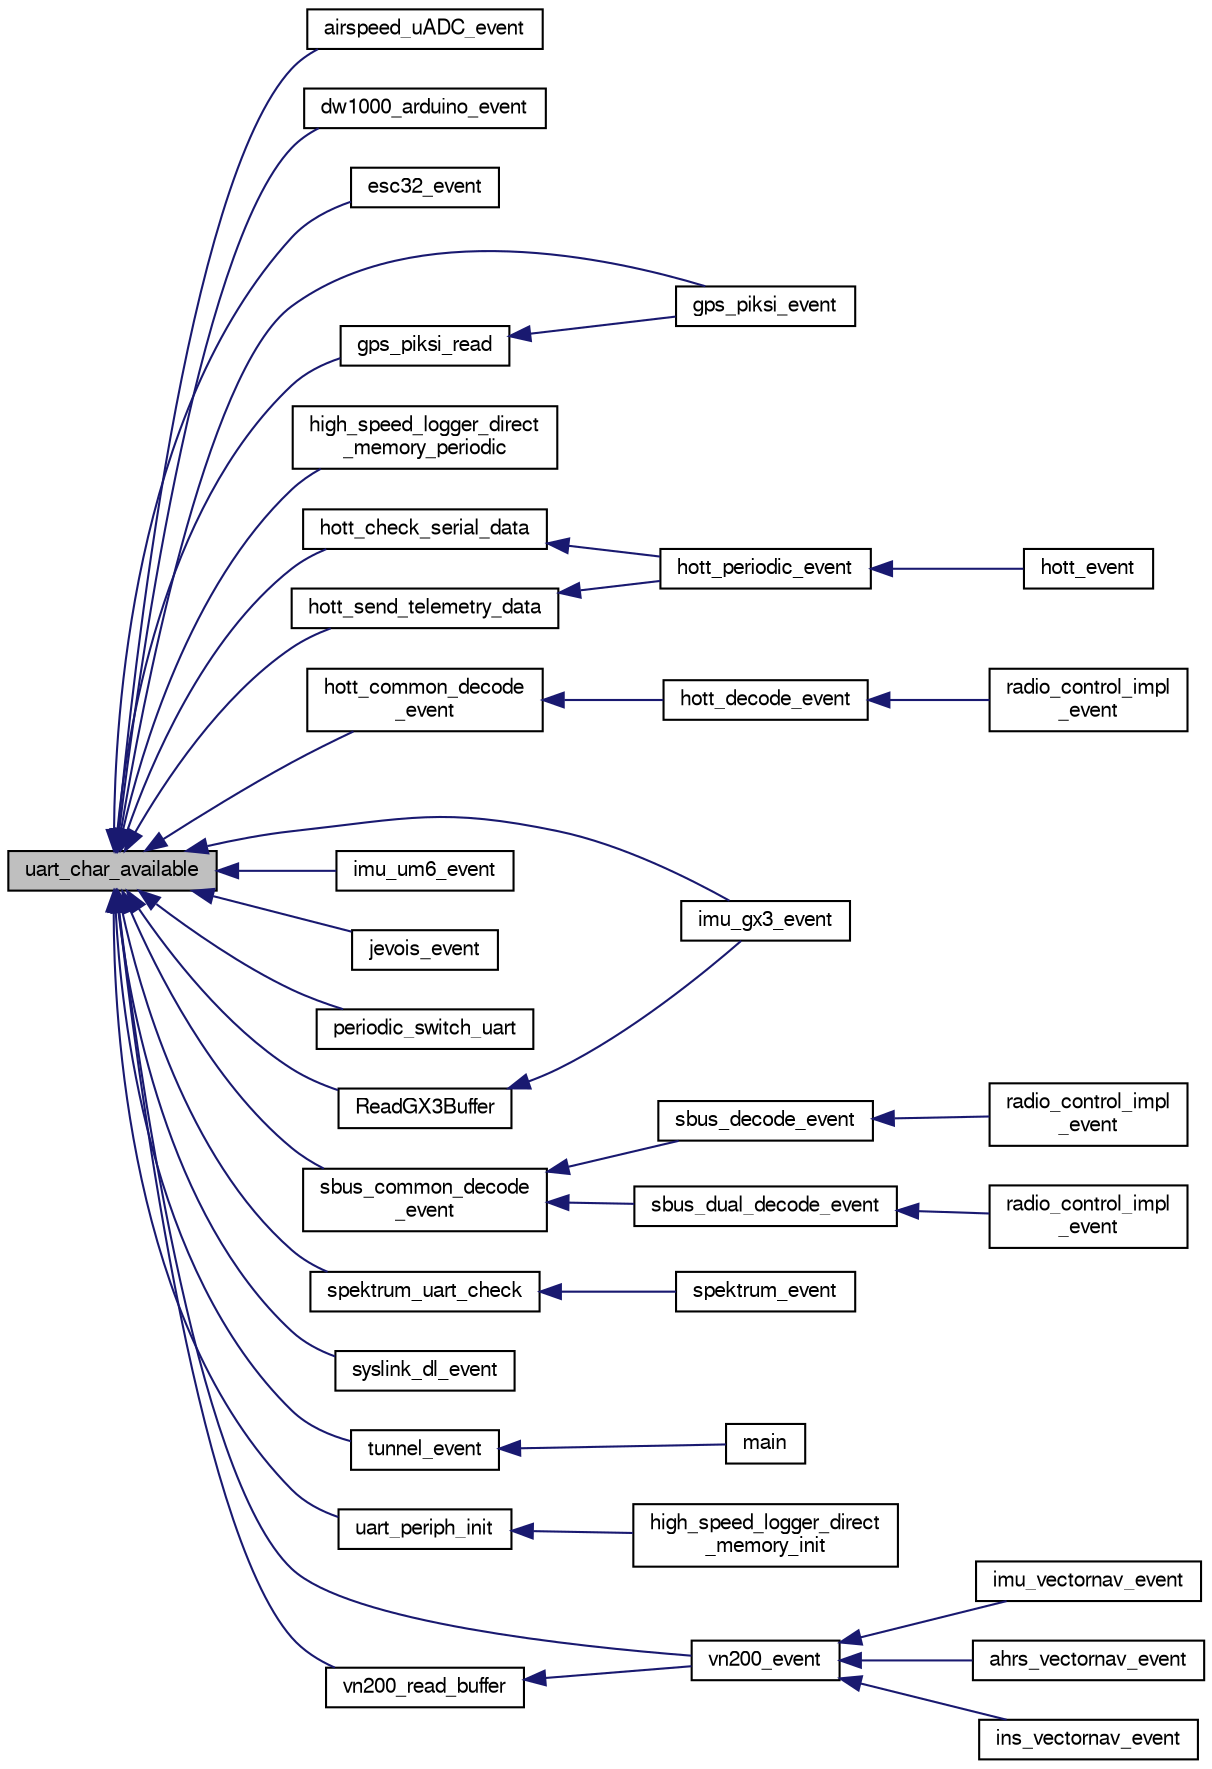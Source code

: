 digraph "uart_char_available"
{
  edge [fontname="FreeSans",fontsize="10",labelfontname="FreeSans",labelfontsize="10"];
  node [fontname="FreeSans",fontsize="10",shape=record];
  rankdir="LR";
  Node1 [label="uart_char_available",height=0.2,width=0.4,color="black", fillcolor="grey75", style="filled", fontcolor="black"];
  Node1 -> Node2 [dir="back",color="midnightblue",fontsize="10",style="solid",fontname="FreeSans"];
  Node2 [label="airspeed_uADC_event",height=0.2,width=0.4,color="black", fillcolor="white", style="filled",URL="$airspeed__uADC_8h.html#af388b738d1382d18cf1d7807bcbefe97"];
  Node1 -> Node3 [dir="back",color="midnightblue",fontsize="10",style="solid",fontname="FreeSans"];
  Node3 [label="dw1000_arduino_event",height=0.2,width=0.4,color="black", fillcolor="white", style="filled",URL="$dw1000__arduino_8h.html#acd30e60aae354572abb40c0cc89eb6d3"];
  Node1 -> Node4 [dir="back",color="midnightblue",fontsize="10",style="solid",fontname="FreeSans"];
  Node4 [label="esc32_event",height=0.2,width=0.4,color="black", fillcolor="white", style="filled",URL="$esc32_8h.html#a7c74e9b94efb3f864dd51885fa5362ff"];
  Node1 -> Node5 [dir="back",color="midnightblue",fontsize="10",style="solid",fontname="FreeSans"];
  Node5 [label="gps_piksi_event",height=0.2,width=0.4,color="black", fillcolor="white", style="filled",URL="$gps__piksi_8h.html#a2a11e7df7bcc31ab10141f020bd6f729"];
  Node1 -> Node6 [dir="back",color="midnightblue",fontsize="10",style="solid",fontname="FreeSans"];
  Node6 [label="gps_piksi_read",height=0.2,width=0.4,color="black", fillcolor="white", style="filled",URL="$gps__piksi_8c.html#a75f6c31f12465cc8684300711474574e"];
  Node6 -> Node5 [dir="back",color="midnightblue",fontsize="10",style="solid",fontname="FreeSans"];
  Node1 -> Node7 [dir="back",color="midnightblue",fontsize="10",style="solid",fontname="FreeSans"];
  Node7 [label="high_speed_logger_direct\l_memory_periodic",height=0.2,width=0.4,color="black", fillcolor="white", style="filled",URL="$high__speed__logger__direct__memory_8h.html#a9464826fae91544e9fc803865f5e3107",tooltip="Main function of the module. "];
  Node1 -> Node8 [dir="back",color="midnightblue",fontsize="10",style="solid",fontname="FreeSans"];
  Node8 [label="hott_check_serial_data",height=0.2,width=0.4,color="black", fillcolor="white", style="filled",URL="$modules_2hott_2hott_8c.html#ad9ba717e808b0a9d9eabf747ba7abddb"];
  Node8 -> Node9 [dir="back",color="midnightblue",fontsize="10",style="solid",fontname="FreeSans"];
  Node9 [label="hott_periodic_event",height=0.2,width=0.4,color="black", fillcolor="white", style="filled",URL="$modules_2hott_2hott_8c.html#a64d986dbd4a6b7fa67a60cf0f237d31c"];
  Node9 -> Node10 [dir="back",color="midnightblue",fontsize="10",style="solid",fontname="FreeSans"];
  Node10 [label="hott_event",height=0.2,width=0.4,color="black", fillcolor="white", style="filled",URL="$modules_2hott_2hott_8h.html#afd6976c45645e710a8036805a913fc4c"];
  Node1 -> Node11 [dir="back",color="midnightblue",fontsize="10",style="solid",fontname="FreeSans"];
  Node11 [label="hott_common_decode\l_event",height=0.2,width=0.4,color="black", fillcolor="white", style="filled",URL="$hott__common_8h.html#a382f1ea90f6ebab2742041d2b2e55c3a",tooltip="Decoding event function. "];
  Node11 -> Node12 [dir="back",color="midnightblue",fontsize="10",style="solid",fontname="FreeSans"];
  Node12 [label="hott_decode_event",height=0.2,width=0.4,color="black", fillcolor="white", style="filled",URL="$subsystems_2radio__control_2hott_8c.html#ac7cf5bcb2b395ebd6cb19b23810595fa"];
  Node12 -> Node13 [dir="back",color="midnightblue",fontsize="10",style="solid",fontname="FreeSans"];
  Node13 [label="radio_control_impl\l_event",height=0.2,width=0.4,color="black", fillcolor="white", style="filled",URL="$subsystems_2radio__control_2hott_8c.html#a760dbd4fa3f62cc43524fc420c2a9e5f",tooltip="RC event function with handler callback. "];
  Node1 -> Node14 [dir="back",color="midnightblue",fontsize="10",style="solid",fontname="FreeSans"];
  Node14 [label="hott_send_telemetry_data",height=0.2,width=0.4,color="black", fillcolor="white", style="filled",URL="$modules_2hott_2hott_8c.html#a2dab589532cc67049d57fa67684616c8"];
  Node14 -> Node9 [dir="back",color="midnightblue",fontsize="10",style="solid",fontname="FreeSans"];
  Node1 -> Node15 [dir="back",color="midnightblue",fontsize="10",style="solid",fontname="FreeSans"];
  Node15 [label="imu_gx3_event",height=0.2,width=0.4,color="black", fillcolor="white", style="filled",URL="$ahrs__gx3_8h.html#aa9304b3a64697b585311bf38a4dc24ff"];
  Node1 -> Node16 [dir="back",color="midnightblue",fontsize="10",style="solid",fontname="FreeSans"];
  Node16 [label="imu_um6_event",height=0.2,width=0.4,color="black", fillcolor="white", style="filled",URL="$imu__um6_8h.html#a93e31e95183b0cd08de6d5447f1a1c09"];
  Node1 -> Node17 [dir="back",color="midnightblue",fontsize="10",style="solid",fontname="FreeSans"];
  Node17 [label="jevois_event",height=0.2,width=0.4,color="black", fillcolor="white", style="filled",URL="$jevois_8h.html#a5a4dfc5cbbd1116c8e19483b683db8eb"];
  Node1 -> Node18 [dir="back",color="midnightblue",fontsize="10",style="solid",fontname="FreeSans"];
  Node18 [label="periodic_switch_uart",height=0.2,width=0.4,color="black", fillcolor="white", style="filled",URL="$switch__uart_8h.html#aca6e2644d3a1608bd8e93c13cb80be7c"];
  Node1 -> Node19 [dir="back",color="midnightblue",fontsize="10",style="solid",fontname="FreeSans"];
  Node19 [label="ReadGX3Buffer",height=0.2,width=0.4,color="black", fillcolor="white", style="filled",URL="$ahrs__gx3_8c.html#a7d7b981270fa60a248894025e1791de6"];
  Node19 -> Node15 [dir="back",color="midnightblue",fontsize="10",style="solid",fontname="FreeSans"];
  Node1 -> Node20 [dir="back",color="midnightblue",fontsize="10",style="solid",fontname="FreeSans"];
  Node20 [label="sbus_common_decode\l_event",height=0.2,width=0.4,color="black", fillcolor="white", style="filled",URL="$sbus__common_8h.html#ae8a17057cacb6e3b645d16793db3e21f",tooltip="Decoding event function. "];
  Node20 -> Node21 [dir="back",color="midnightblue",fontsize="10",style="solid",fontname="FreeSans"];
  Node21 [label="sbus_decode_event",height=0.2,width=0.4,color="black", fillcolor="white", style="filled",URL="$sbus_8c.html#ab9abde1e7eda9299d04ff75e87910114"];
  Node21 -> Node22 [dir="back",color="midnightblue",fontsize="10",style="solid",fontname="FreeSans"];
  Node22 [label="radio_control_impl\l_event",height=0.2,width=0.4,color="black", fillcolor="white", style="filled",URL="$sbus_8c.html#a760dbd4fa3f62cc43524fc420c2a9e5f",tooltip="RC event function with handler callback. "];
  Node20 -> Node23 [dir="back",color="midnightblue",fontsize="10",style="solid",fontname="FreeSans"];
  Node23 [label="sbus_dual_decode_event",height=0.2,width=0.4,color="black", fillcolor="white", style="filled",URL="$sbus__dual_8c.html#a7200c46b9e757d8be2409902d3c292cb"];
  Node23 -> Node24 [dir="back",color="midnightblue",fontsize="10",style="solid",fontname="FreeSans"];
  Node24 [label="radio_control_impl\l_event",height=0.2,width=0.4,color="black", fillcolor="white", style="filled",URL="$sbus__dual_8c.html#a760dbd4fa3f62cc43524fc420c2a9e5f",tooltip="RC event function with handler callback. "];
  Node1 -> Node25 [dir="back",color="midnightblue",fontsize="10",style="solid",fontname="FreeSans"];
  Node25 [label="spektrum_uart_check",height=0.2,width=0.4,color="black", fillcolor="white", style="filled",URL="$spektrum_8c.html#afebdc3762796f2ec8438dc9877f06d1b",tooltip="Check bytes on the UART. "];
  Node25 -> Node26 [dir="back",color="midnightblue",fontsize="10",style="solid",fontname="FreeSans"];
  Node26 [label="spektrum_event",height=0.2,width=0.4,color="black", fillcolor="white", style="filled",URL="$spektrum_8c.html#a42ac6096a0d26a01d8a6951fc0a18d34",tooltip="Checks if there is one valid satellite and sets the radio_control structure. "];
  Node1 -> Node27 [dir="back",color="midnightblue",fontsize="10",style="solid",fontname="FreeSans"];
  Node27 [label="syslink_dl_event",height=0.2,width=0.4,color="black", fillcolor="white", style="filled",URL="$syslink__dl_8h.html#a248668c76bd51845ed6a42ff3da5f1a9",tooltip="Datalink event. "];
  Node1 -> Node28 [dir="back",color="midnightblue",fontsize="10",style="solid",fontname="FreeSans"];
  Node28 [label="tunnel_event",height=0.2,width=0.4,color="black", fillcolor="white", style="filled",URL="$usb__tunnel_8c.html#a716cf006b01443e43d0c22bace6803c6"];
  Node28 -> Node29 [dir="back",color="midnightblue",fontsize="10",style="solid",fontname="FreeSans"];
  Node29 [label="main",height=0.2,width=0.4,color="black", fillcolor="white", style="filled",URL="$usb__tunnel_8c.html#a840291bc02cba5474a4cb46a9b9566fe"];
  Node1 -> Node30 [dir="back",color="midnightblue",fontsize="10",style="solid",fontname="FreeSans"];
  Node30 [label="uart_periph_init",height=0.2,width=0.4,color="black", fillcolor="white", style="filled",URL="$uart_8h.html#a43baf084a9bcc968ef00790e25becbb7"];
  Node30 -> Node31 [dir="back",color="midnightblue",fontsize="10",style="solid",fontname="FreeSans"];
  Node31 [label="high_speed_logger_direct\l_memory_init",height=0.2,width=0.4,color="black", fillcolor="white", style="filled",URL="$high__speed__logger__direct__memory_8h.html#a12bdb7bbc1db80d13434e986b45f0128",tooltip="Function initialisating the module. "];
  Node1 -> Node32 [dir="back",color="midnightblue",fontsize="10",style="solid",fontname="FreeSans"];
  Node32 [label="vn200_event",height=0.2,width=0.4,color="black", fillcolor="white", style="filled",URL="$vn200__serial_8h.html#a3d81e2dac2ecada08b2be854a776b118"];
  Node32 -> Node33 [dir="back",color="midnightblue",fontsize="10",style="solid",fontname="FreeSans"];
  Node33 [label="imu_vectornav_event",height=0.2,width=0.4,color="black", fillcolor="white", style="filled",URL="$imu__vectornav_8h.html#a0bfcb922f5c1a64dde22695f3642cef2",tooltip="Event function to read and parse data from the serial port. "];
  Node32 -> Node34 [dir="back",color="midnightblue",fontsize="10",style="solid",fontname="FreeSans"];
  Node34 [label="ahrs_vectornav_event",height=0.2,width=0.4,color="black", fillcolor="white", style="filled",URL="$ahrs__vectornav_8h.html#a36bc2168f7e5f7d7a416978206b62098",tooltip="Event handling for Vectornav. "];
  Node32 -> Node35 [dir="back",color="midnightblue",fontsize="10",style="solid",fontname="FreeSans"];
  Node35 [label="ins_vectornav_event",height=0.2,width=0.4,color="black", fillcolor="white", style="filled",URL="$ins__vectornav_8h.html#abcd265b9bfefa88327260439223dba81",tooltip="Event handling for Vectornav. "];
  Node1 -> Node36 [dir="back",color="midnightblue",fontsize="10",style="solid",fontname="FreeSans"];
  Node36 [label="vn200_read_buffer",height=0.2,width=0.4,color="black", fillcolor="white", style="filled",URL="$vn200__serial_8c.html#ab4e1d57f1c673bb4b96a74cdb9b63480"];
  Node36 -> Node32 [dir="back",color="midnightblue",fontsize="10",style="solid",fontname="FreeSans"];
}
